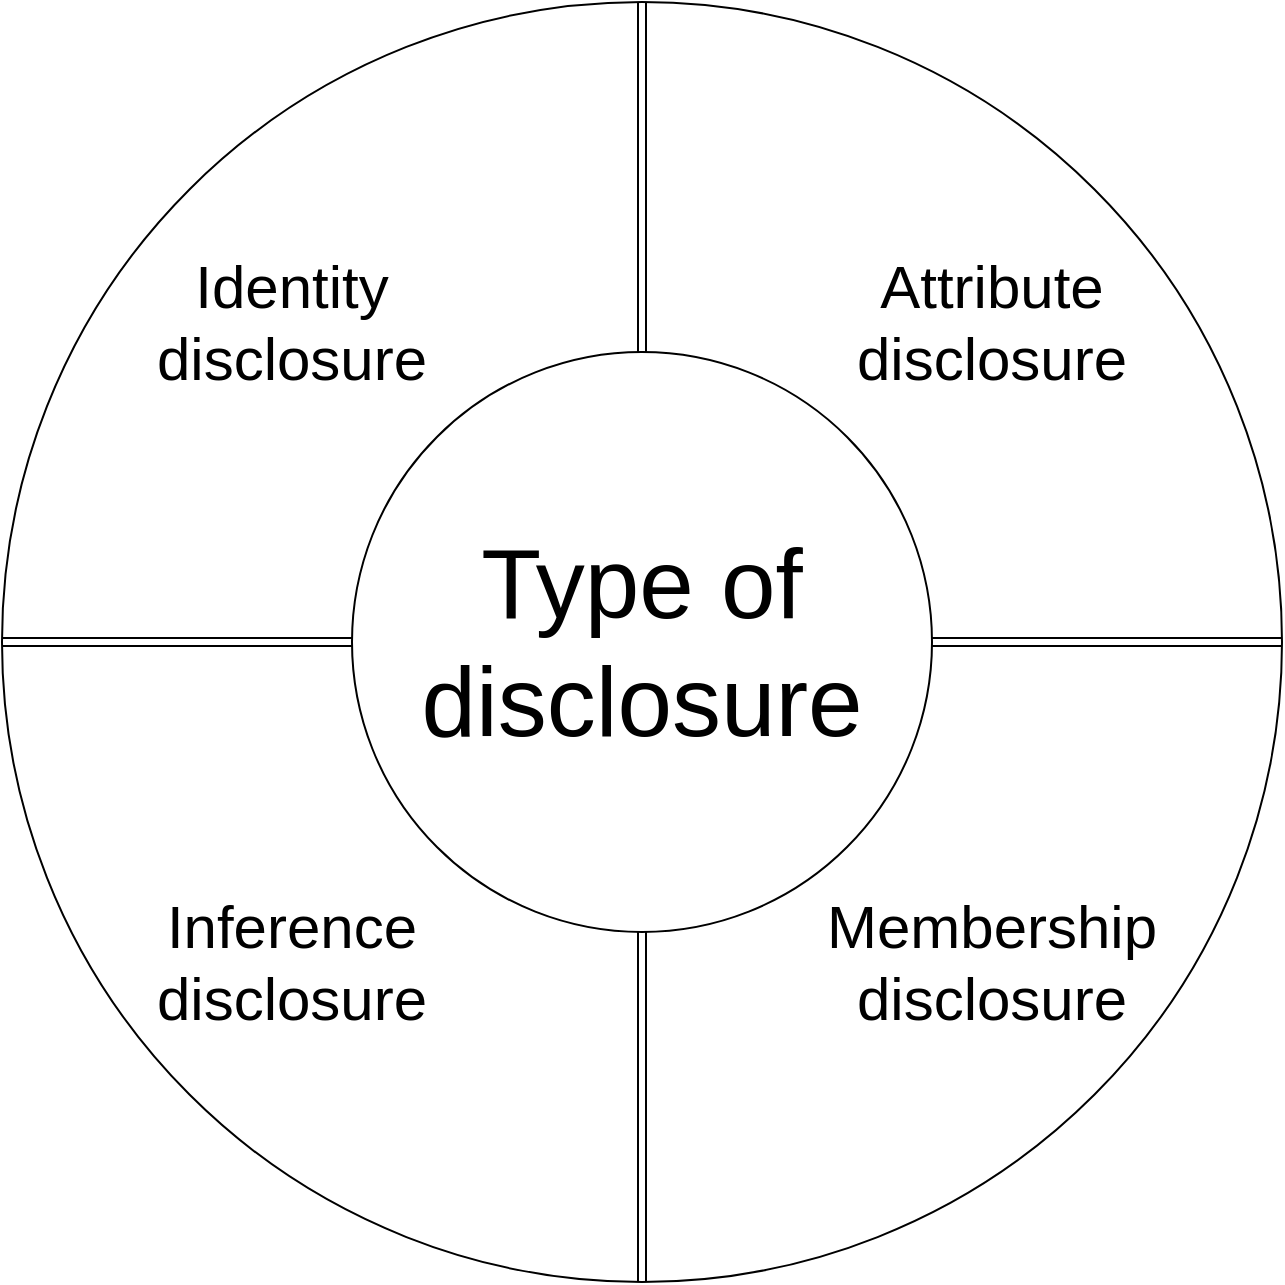 <mxfile version="24.7.17">
  <diagram name="Page-1" id="M35qGuUWE-kjOa3Tgmaa">
    <mxGraphModel dx="1764" dy="1256" grid="1" gridSize="10" guides="1" tooltips="1" connect="1" arrows="1" fold="1" page="1" pageScale="1" pageWidth="650" pageHeight="650" math="0" shadow="0">
      <root>
        <mxCell id="0" />
        <mxCell id="1" parent="0" />
        <mxCell id="8oF9cqvncEiniJVCU6Fe-7" value="" style="ellipse;whiteSpace=wrap;html=1;aspect=fixed;" parent="1" vertex="1">
          <mxGeometry width="640" height="640" as="geometry" />
        </mxCell>
        <mxCell id="blAF2XenPh4FOD1Ou_aI-3" value="" style="shape=link;html=1;rounded=0;entryX=1;entryY=0.5;entryDx=0;entryDy=0;" edge="1" parent="1" target="8oF9cqvncEiniJVCU6Fe-7">
          <mxGeometry width="100" relative="1" as="geometry">
            <mxPoint y="320" as="sourcePoint" />
            <mxPoint x="100" y="320" as="targetPoint" />
          </mxGeometry>
        </mxCell>
        <mxCell id="blAF2XenPh4FOD1Ou_aI-4" value="" style="shape=link;html=1;rounded=0;exitX=0.5;exitY=0;exitDx=0;exitDy=0;entryX=0.5;entryY=1;entryDx=0;entryDy=0;" edge="1" parent="1" source="8oF9cqvncEiniJVCU6Fe-7" target="8oF9cqvncEiniJVCU6Fe-7">
          <mxGeometry width="100" relative="1" as="geometry">
            <mxPoint x="303" y="60" as="sourcePoint" />
            <mxPoint x="555.667" y="650" as="targetPoint" />
          </mxGeometry>
        </mxCell>
        <mxCell id="8oF9cqvncEiniJVCU6Fe-1" value="&lt;font style=&quot;font-size: 49px;&quot;&gt;Type of disclosure&lt;/font&gt;" style="ellipse;whiteSpace=wrap;html=1;aspect=fixed;" parent="1" vertex="1">
          <mxGeometry x="175" y="175" width="290" height="290" as="geometry" />
        </mxCell>
        <mxCell id="blAF2XenPh4FOD1Ou_aI-5" value="&lt;font style=&quot;font-size: 30px;&quot;&gt;Identity disclosure&lt;/font&gt;" style="text;html=1;align=center;verticalAlign=middle;whiteSpace=wrap;rounded=0;" vertex="1" parent="1">
          <mxGeometry x="115" y="145" width="60" height="30" as="geometry" />
        </mxCell>
        <mxCell id="blAF2XenPh4FOD1Ou_aI-6" value="&lt;font style=&quot;font-size: 30px;&quot;&gt;Attribute disclosure&lt;/font&gt;" style="text;html=1;align=center;verticalAlign=middle;whiteSpace=wrap;rounded=0;" vertex="1" parent="1">
          <mxGeometry x="465" y="145" width="60" height="30" as="geometry" />
        </mxCell>
        <mxCell id="blAF2XenPh4FOD1Ou_aI-7" value="&lt;font style=&quot;font-size: 30px;&quot;&gt;Inference disclosure&lt;/font&gt;" style="text;html=1;align=center;verticalAlign=middle;whiteSpace=wrap;rounded=0;" vertex="1" parent="1">
          <mxGeometry x="115" y="465" width="60" height="30" as="geometry" />
        </mxCell>
        <mxCell id="blAF2XenPh4FOD1Ou_aI-8" value="&lt;font style=&quot;font-size: 30px;&quot;&gt;Membership disclosure&lt;/font&gt;" style="text;html=1;align=center;verticalAlign=middle;whiteSpace=wrap;rounded=0;" vertex="1" parent="1">
          <mxGeometry x="465" y="465" width="60" height="30" as="geometry" />
        </mxCell>
      </root>
    </mxGraphModel>
  </diagram>
</mxfile>
